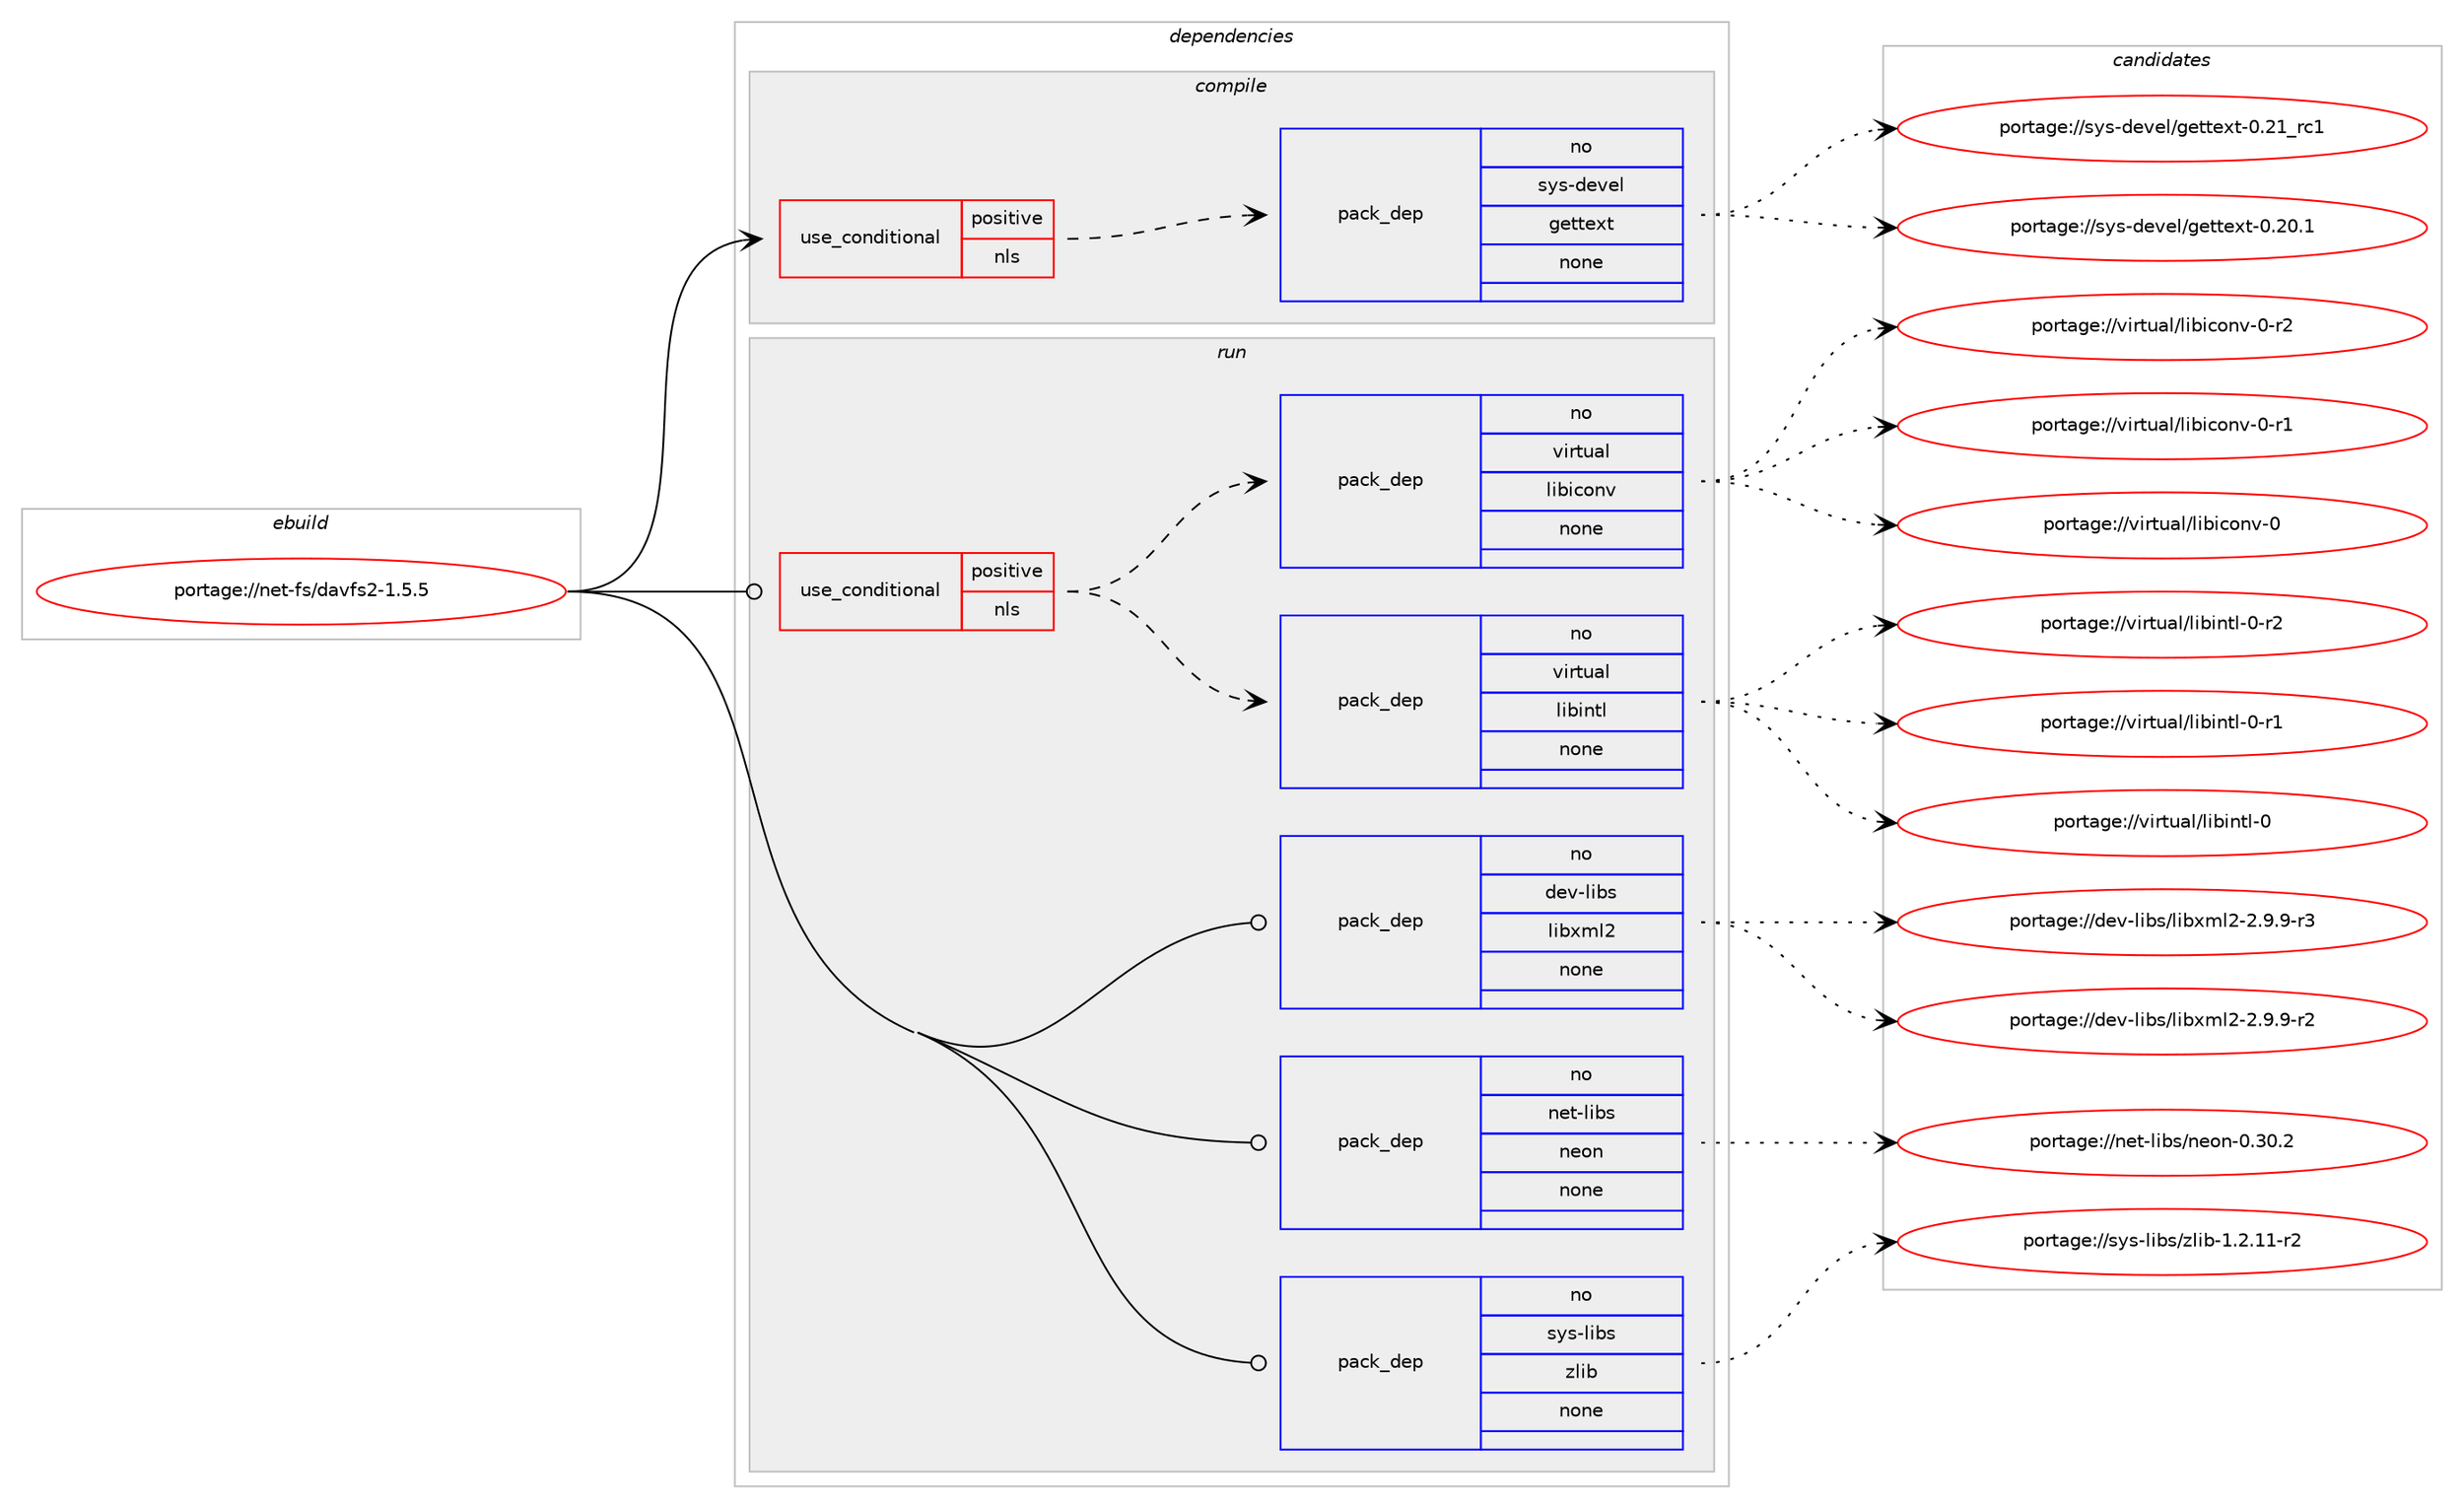 digraph prolog {

# *************
# Graph options
# *************

newrank=true;
concentrate=true;
compound=true;
graph [rankdir=LR,fontname=Helvetica,fontsize=10,ranksep=1.5];#, ranksep=2.5, nodesep=0.2];
edge  [arrowhead=vee];
node  [fontname=Helvetica,fontsize=10];

# **********
# The ebuild
# **********

subgraph cluster_leftcol {
color=gray;
rank=same;
label=<<i>ebuild</i>>;
id [label="portage://net-fs/davfs2-1.5.5", color=red, width=4, href="../net-fs/davfs2-1.5.5.svg"];
}

# ****************
# The dependencies
# ****************

subgraph cluster_midcol {
color=gray;
label=<<i>dependencies</i>>;
subgraph cluster_compile {
fillcolor="#eeeeee";
style=filled;
label=<<i>compile</i>>;
subgraph cond28922 {
dependency133217 [label=<<TABLE BORDER="0" CELLBORDER="1" CELLSPACING="0" CELLPADDING="4"><TR><TD ROWSPAN="3" CELLPADDING="10">use_conditional</TD></TR><TR><TD>positive</TD></TR><TR><TD>nls</TD></TR></TABLE>>, shape=none, color=red];
subgraph pack102004 {
dependency133218 [label=<<TABLE BORDER="0" CELLBORDER="1" CELLSPACING="0" CELLPADDING="4" WIDTH="220"><TR><TD ROWSPAN="6" CELLPADDING="30">pack_dep</TD></TR><TR><TD WIDTH="110">no</TD></TR><TR><TD>sys-devel</TD></TR><TR><TD>gettext</TD></TR><TR><TD>none</TD></TR><TR><TD></TD></TR></TABLE>>, shape=none, color=blue];
}
dependency133217:e -> dependency133218:w [weight=20,style="dashed",arrowhead="vee"];
}
id:e -> dependency133217:w [weight=20,style="solid",arrowhead="vee"];
}
subgraph cluster_compileandrun {
fillcolor="#eeeeee";
style=filled;
label=<<i>compile and run</i>>;
}
subgraph cluster_run {
fillcolor="#eeeeee";
style=filled;
label=<<i>run</i>>;
subgraph cond28923 {
dependency133219 [label=<<TABLE BORDER="0" CELLBORDER="1" CELLSPACING="0" CELLPADDING="4"><TR><TD ROWSPAN="3" CELLPADDING="10">use_conditional</TD></TR><TR><TD>positive</TD></TR><TR><TD>nls</TD></TR></TABLE>>, shape=none, color=red];
subgraph pack102005 {
dependency133220 [label=<<TABLE BORDER="0" CELLBORDER="1" CELLSPACING="0" CELLPADDING="4" WIDTH="220"><TR><TD ROWSPAN="6" CELLPADDING="30">pack_dep</TD></TR><TR><TD WIDTH="110">no</TD></TR><TR><TD>virtual</TD></TR><TR><TD>libintl</TD></TR><TR><TD>none</TD></TR><TR><TD></TD></TR></TABLE>>, shape=none, color=blue];
}
dependency133219:e -> dependency133220:w [weight=20,style="dashed",arrowhead="vee"];
subgraph pack102006 {
dependency133221 [label=<<TABLE BORDER="0" CELLBORDER="1" CELLSPACING="0" CELLPADDING="4" WIDTH="220"><TR><TD ROWSPAN="6" CELLPADDING="30">pack_dep</TD></TR><TR><TD WIDTH="110">no</TD></TR><TR><TD>virtual</TD></TR><TR><TD>libiconv</TD></TR><TR><TD>none</TD></TR><TR><TD></TD></TR></TABLE>>, shape=none, color=blue];
}
dependency133219:e -> dependency133221:w [weight=20,style="dashed",arrowhead="vee"];
}
id:e -> dependency133219:w [weight=20,style="solid",arrowhead="odot"];
subgraph pack102007 {
dependency133222 [label=<<TABLE BORDER="0" CELLBORDER="1" CELLSPACING="0" CELLPADDING="4" WIDTH="220"><TR><TD ROWSPAN="6" CELLPADDING="30">pack_dep</TD></TR><TR><TD WIDTH="110">no</TD></TR><TR><TD>dev-libs</TD></TR><TR><TD>libxml2</TD></TR><TR><TD>none</TD></TR><TR><TD></TD></TR></TABLE>>, shape=none, color=blue];
}
id:e -> dependency133222:w [weight=20,style="solid",arrowhead="odot"];
subgraph pack102008 {
dependency133223 [label=<<TABLE BORDER="0" CELLBORDER="1" CELLSPACING="0" CELLPADDING="4" WIDTH="220"><TR><TD ROWSPAN="6" CELLPADDING="30">pack_dep</TD></TR><TR><TD WIDTH="110">no</TD></TR><TR><TD>net-libs</TD></TR><TR><TD>neon</TD></TR><TR><TD>none</TD></TR><TR><TD></TD></TR></TABLE>>, shape=none, color=blue];
}
id:e -> dependency133223:w [weight=20,style="solid",arrowhead="odot"];
subgraph pack102009 {
dependency133224 [label=<<TABLE BORDER="0" CELLBORDER="1" CELLSPACING="0" CELLPADDING="4" WIDTH="220"><TR><TD ROWSPAN="6" CELLPADDING="30">pack_dep</TD></TR><TR><TD WIDTH="110">no</TD></TR><TR><TD>sys-libs</TD></TR><TR><TD>zlib</TD></TR><TR><TD>none</TD></TR><TR><TD></TD></TR></TABLE>>, shape=none, color=blue];
}
id:e -> dependency133224:w [weight=20,style="solid",arrowhead="odot"];
}
}

# **************
# The candidates
# **************

subgraph cluster_choices {
rank=same;
color=gray;
label=<<i>candidates</i>>;

subgraph choice102004 {
color=black;
nodesep=1;
choice11512111545100101118101108471031011161161011201164548465049951149949 [label="portage://sys-devel/gettext-0.21_rc1", color=red, width=4,href="../sys-devel/gettext-0.21_rc1.svg"];
choice115121115451001011181011084710310111611610112011645484650484649 [label="portage://sys-devel/gettext-0.20.1", color=red, width=4,href="../sys-devel/gettext-0.20.1.svg"];
dependency133218:e -> choice11512111545100101118101108471031011161161011201164548465049951149949:w [style=dotted,weight="100"];
dependency133218:e -> choice115121115451001011181011084710310111611610112011645484650484649:w [style=dotted,weight="100"];
}
subgraph choice102005 {
color=black;
nodesep=1;
choice11810511411611797108471081059810511011610845484511450 [label="portage://virtual/libintl-0-r2", color=red, width=4,href="../virtual/libintl-0-r2.svg"];
choice11810511411611797108471081059810511011610845484511449 [label="portage://virtual/libintl-0-r1", color=red, width=4,href="../virtual/libintl-0-r1.svg"];
choice1181051141161179710847108105981051101161084548 [label="portage://virtual/libintl-0", color=red, width=4,href="../virtual/libintl-0.svg"];
dependency133220:e -> choice11810511411611797108471081059810511011610845484511450:w [style=dotted,weight="100"];
dependency133220:e -> choice11810511411611797108471081059810511011610845484511449:w [style=dotted,weight="100"];
dependency133220:e -> choice1181051141161179710847108105981051101161084548:w [style=dotted,weight="100"];
}
subgraph choice102006 {
color=black;
nodesep=1;
choice1181051141161179710847108105981059911111011845484511450 [label="portage://virtual/libiconv-0-r2", color=red, width=4,href="../virtual/libiconv-0-r2.svg"];
choice1181051141161179710847108105981059911111011845484511449 [label="portage://virtual/libiconv-0-r1", color=red, width=4,href="../virtual/libiconv-0-r1.svg"];
choice118105114116117971084710810598105991111101184548 [label="portage://virtual/libiconv-0", color=red, width=4,href="../virtual/libiconv-0.svg"];
dependency133221:e -> choice1181051141161179710847108105981059911111011845484511450:w [style=dotted,weight="100"];
dependency133221:e -> choice1181051141161179710847108105981059911111011845484511449:w [style=dotted,weight="100"];
dependency133221:e -> choice118105114116117971084710810598105991111101184548:w [style=dotted,weight="100"];
}
subgraph choice102007 {
color=black;
nodesep=1;
choice10010111845108105981154710810598120109108504550465746574511451 [label="portage://dev-libs/libxml2-2.9.9-r3", color=red, width=4,href="../dev-libs/libxml2-2.9.9-r3.svg"];
choice10010111845108105981154710810598120109108504550465746574511450 [label="portage://dev-libs/libxml2-2.9.9-r2", color=red, width=4,href="../dev-libs/libxml2-2.9.9-r2.svg"];
dependency133222:e -> choice10010111845108105981154710810598120109108504550465746574511451:w [style=dotted,weight="100"];
dependency133222:e -> choice10010111845108105981154710810598120109108504550465746574511450:w [style=dotted,weight="100"];
}
subgraph choice102008 {
color=black;
nodesep=1;
choice11010111645108105981154711010111111045484651484650 [label="portage://net-libs/neon-0.30.2", color=red, width=4,href="../net-libs/neon-0.30.2.svg"];
dependency133223:e -> choice11010111645108105981154711010111111045484651484650:w [style=dotted,weight="100"];
}
subgraph choice102009 {
color=black;
nodesep=1;
choice11512111545108105981154712210810598454946504649494511450 [label="portage://sys-libs/zlib-1.2.11-r2", color=red, width=4,href="../sys-libs/zlib-1.2.11-r2.svg"];
dependency133224:e -> choice11512111545108105981154712210810598454946504649494511450:w [style=dotted,weight="100"];
}
}

}
